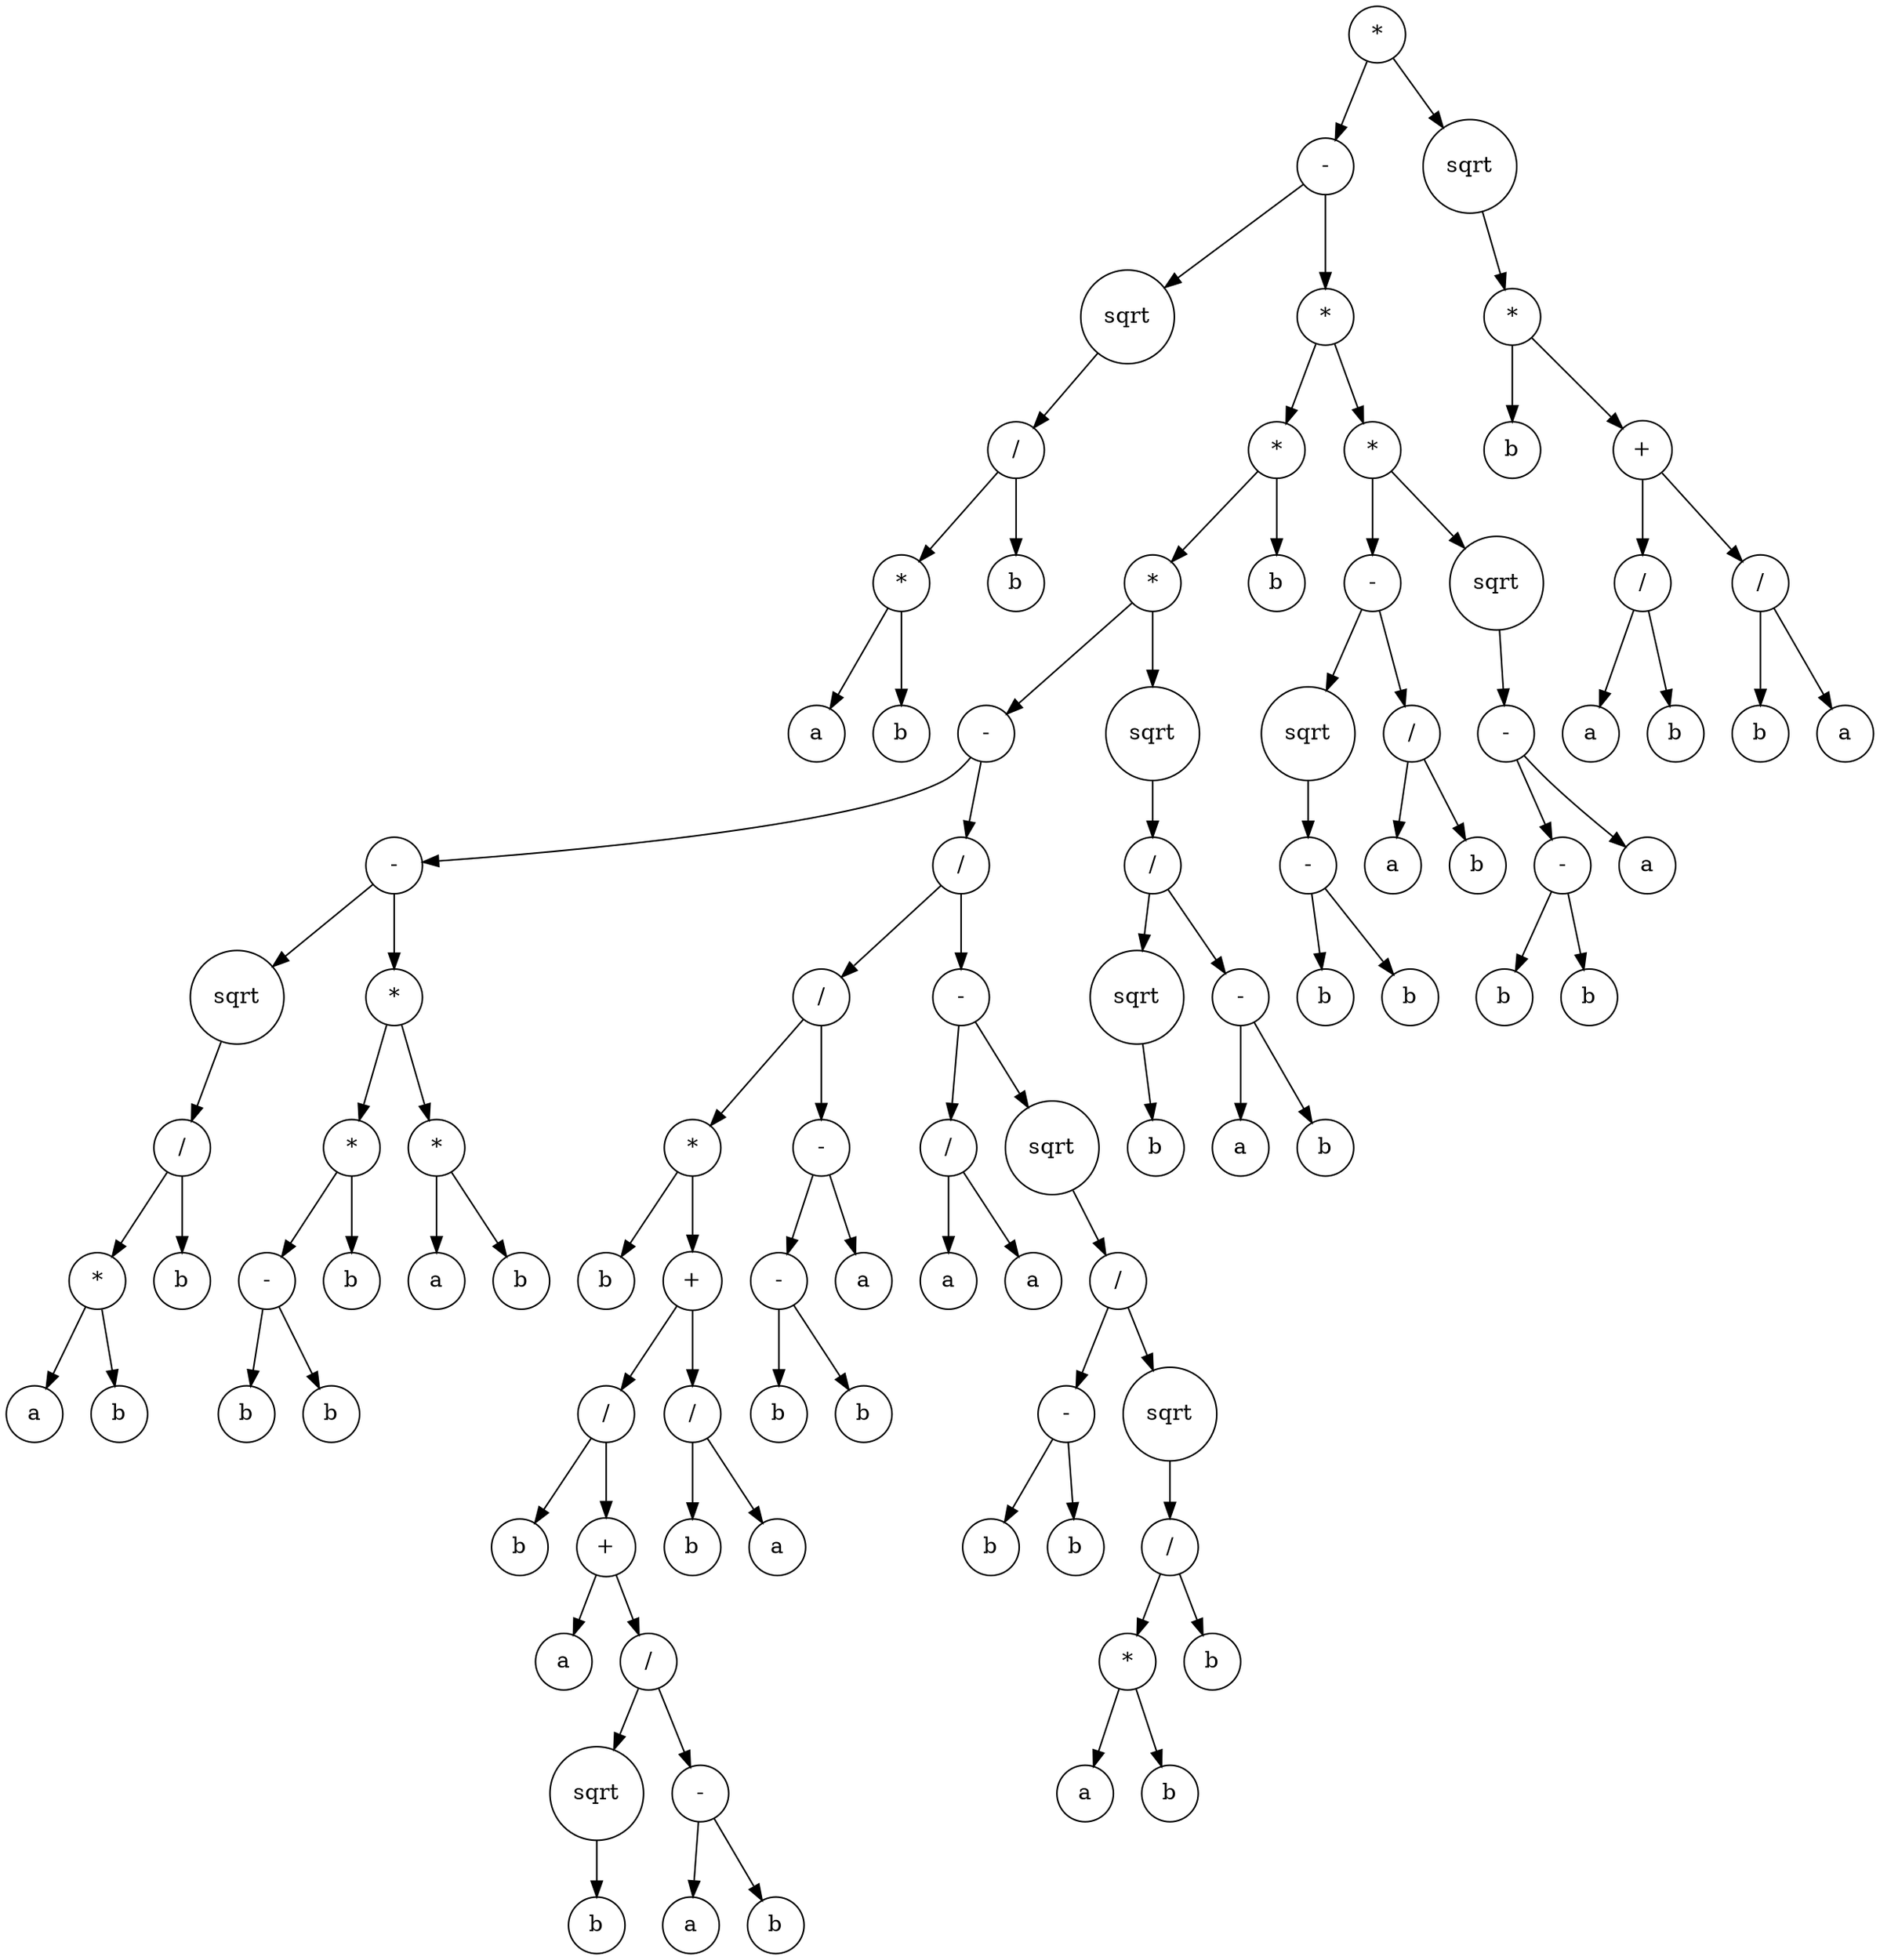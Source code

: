 digraph g {
graph [ordering=out];
node [shape=circle];
n[label = "*"];
n0[label = "-"];
n00[label = "sqrt"];
n000[label = "/"];
n0000[label = "*"];
n00000[label = "a"];
n0000 -> n00000;
n00001[label = "b"];
n0000 -> n00001;
n000 -> n0000;
n0001[label = "b"];
n000 -> n0001;
n00 -> n000;
n0 -> n00;
n01[label = "*"];
n010[label = "*"];
n0100[label = "*"];
n01000[label = "-"];
n010000[label = "-"];
n0100000[label = "sqrt"];
n01000000[label = "/"];
n010000000[label = "*"];
n0100000000[label = "a"];
n010000000 -> n0100000000;
n0100000001[label = "b"];
n010000000 -> n0100000001;
n01000000 -> n010000000;
n010000001[label = "b"];
n01000000 -> n010000001;
n0100000 -> n01000000;
n010000 -> n0100000;
n0100001[label = "*"];
n01000010[label = "*"];
n010000100[label = "-"];
n0100001000[label = "b"];
n010000100 -> n0100001000;
n0100001001[label = "b"];
n010000100 -> n0100001001;
n01000010 -> n010000100;
n010000101[label = "b"];
n01000010 -> n010000101;
n0100001 -> n01000010;
n01000011[label = "*"];
n010000110[label = "a"];
n01000011 -> n010000110;
n010000111[label = "b"];
n01000011 -> n010000111;
n0100001 -> n01000011;
n010000 -> n0100001;
n01000 -> n010000;
n010001[label = "/"];
n0100010[label = "/"];
n01000100[label = "*"];
n010001000[label = "b"];
n01000100 -> n010001000;
n010001001[label = "+"];
n0100010010[label = "/"];
n01000100100[label = "b"];
n0100010010 -> n01000100100;
n01000100101[label = "+"];
n010001001010[label = "a"];
n01000100101 -> n010001001010;
n010001001011[label = "/"];
n0100010010110[label = "sqrt"];
n01000100101100[label = "b"];
n0100010010110 -> n01000100101100;
n010001001011 -> n0100010010110;
n0100010010111[label = "-"];
n01000100101110[label = "a"];
n0100010010111 -> n01000100101110;
n01000100101111[label = "b"];
n0100010010111 -> n01000100101111;
n010001001011 -> n0100010010111;
n01000100101 -> n010001001011;
n0100010010 -> n01000100101;
n010001001 -> n0100010010;
n0100010011[label = "/"];
n01000100110[label = "b"];
n0100010011 -> n01000100110;
n01000100111[label = "a"];
n0100010011 -> n01000100111;
n010001001 -> n0100010011;
n01000100 -> n010001001;
n0100010 -> n01000100;
n01000101[label = "-"];
n010001010[label = "-"];
n0100010100[label = "b"];
n010001010 -> n0100010100;
n0100010101[label = "b"];
n010001010 -> n0100010101;
n01000101 -> n010001010;
n010001011[label = "a"];
n01000101 -> n010001011;
n0100010 -> n01000101;
n010001 -> n0100010;
n0100011[label = "-"];
n01000110[label = "/"];
n010001100[label = "a"];
n01000110 -> n010001100;
n010001101[label = "a"];
n01000110 -> n010001101;
n0100011 -> n01000110;
n01000111[label = "sqrt"];
n010001110[label = "/"];
n0100011100[label = "-"];
n01000111000[label = "b"];
n0100011100 -> n01000111000;
n01000111001[label = "b"];
n0100011100 -> n01000111001;
n010001110 -> n0100011100;
n0100011101[label = "sqrt"];
n01000111010[label = "/"];
n010001110100[label = "*"];
n0100011101000[label = "a"];
n010001110100 -> n0100011101000;
n0100011101001[label = "b"];
n010001110100 -> n0100011101001;
n01000111010 -> n010001110100;
n010001110101[label = "b"];
n01000111010 -> n010001110101;
n0100011101 -> n01000111010;
n010001110 -> n0100011101;
n01000111 -> n010001110;
n0100011 -> n01000111;
n010001 -> n0100011;
n01000 -> n010001;
n0100 -> n01000;
n01001[label = "sqrt"];
n010010[label = "/"];
n0100100[label = "sqrt"];
n01001000[label = "b"];
n0100100 -> n01001000;
n010010 -> n0100100;
n0100101[label = "-"];
n01001010[label = "a"];
n0100101 -> n01001010;
n01001011[label = "b"];
n0100101 -> n01001011;
n010010 -> n0100101;
n01001 -> n010010;
n0100 -> n01001;
n010 -> n0100;
n0101[label = "b"];
n010 -> n0101;
n01 -> n010;
n011[label = "*"];
n0110[label = "-"];
n01100[label = "sqrt"];
n011000[label = "-"];
n0110000[label = "b"];
n011000 -> n0110000;
n0110001[label = "b"];
n011000 -> n0110001;
n01100 -> n011000;
n0110 -> n01100;
n01101[label = "/"];
n011010[label = "a"];
n01101 -> n011010;
n011011[label = "b"];
n01101 -> n011011;
n0110 -> n01101;
n011 -> n0110;
n0111[label = "sqrt"];
n01110[label = "-"];
n011100[label = "-"];
n0111000[label = "b"];
n011100 -> n0111000;
n0111001[label = "b"];
n011100 -> n0111001;
n01110 -> n011100;
n011101[label = "a"];
n01110 -> n011101;
n0111 -> n01110;
n011 -> n0111;
n01 -> n011;
n0 -> n01;
n -> n0;
n1[label = "sqrt"];
n10[label = "*"];
n100[label = "b"];
n10 -> n100;
n101[label = "+"];
n1010[label = "/"];
n10100[label = "a"];
n1010 -> n10100;
n10101[label = "b"];
n1010 -> n10101;
n101 -> n1010;
n1011[label = "/"];
n10110[label = "b"];
n1011 -> n10110;
n10111[label = "a"];
n1011 -> n10111;
n101 -> n1011;
n10 -> n101;
n1 -> n10;
n -> n1;
}
